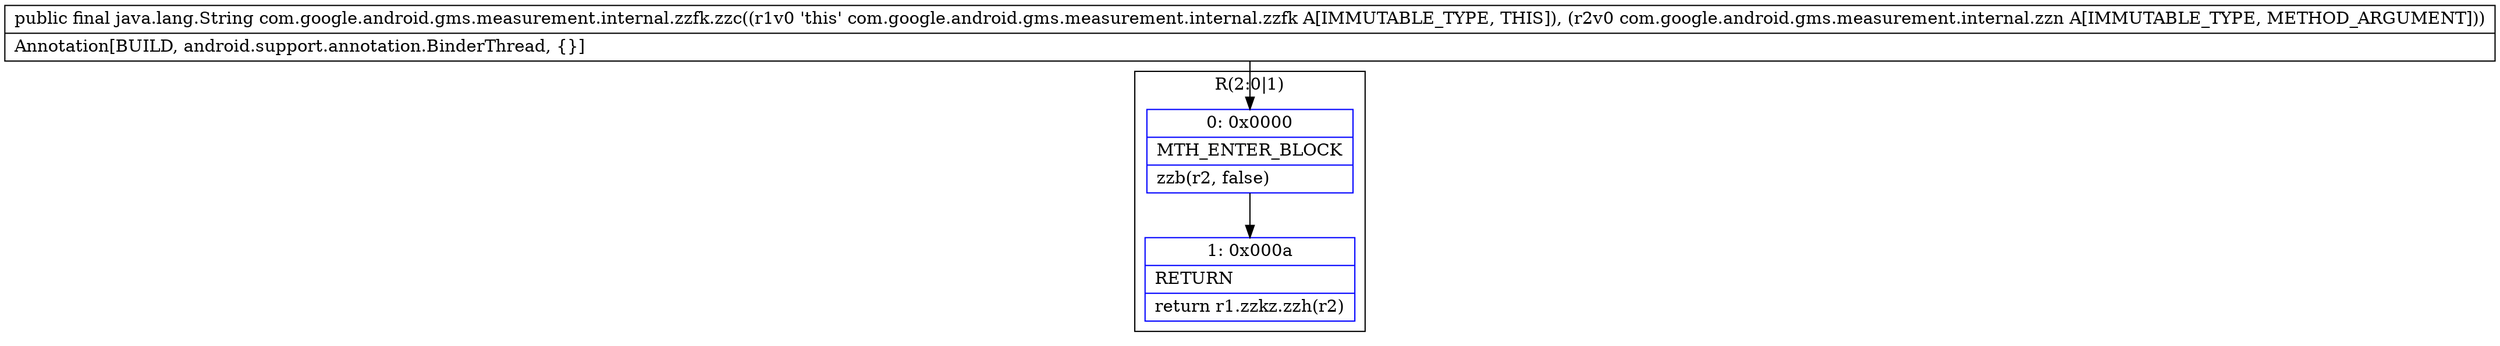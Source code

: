 digraph "CFG forcom.google.android.gms.measurement.internal.zzfk.zzc(Lcom\/google\/android\/gms\/measurement\/internal\/zzn;)Ljava\/lang\/String;" {
subgraph cluster_Region_168774099 {
label = "R(2:0|1)";
node [shape=record,color=blue];
Node_0 [shape=record,label="{0\:\ 0x0000|MTH_ENTER_BLOCK\l|zzb(r2, false)\l}"];
Node_1 [shape=record,label="{1\:\ 0x000a|RETURN\l|return r1.zzkz.zzh(r2)\l}"];
}
MethodNode[shape=record,label="{public final java.lang.String com.google.android.gms.measurement.internal.zzfk.zzc((r1v0 'this' com.google.android.gms.measurement.internal.zzfk A[IMMUTABLE_TYPE, THIS]), (r2v0 com.google.android.gms.measurement.internal.zzn A[IMMUTABLE_TYPE, METHOD_ARGUMENT]))  | Annotation[BUILD, android.support.annotation.BinderThread, \{\}]\l}"];
MethodNode -> Node_0;
Node_0 -> Node_1;
}

